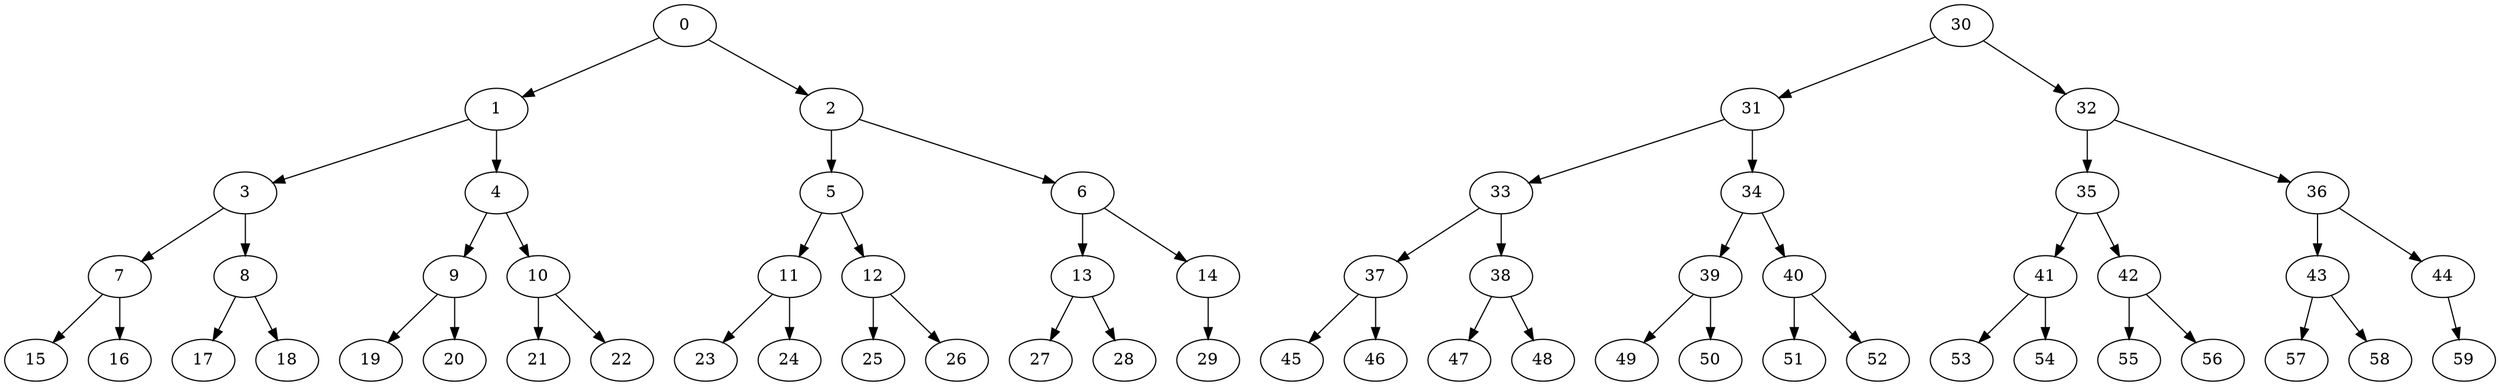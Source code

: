 strict digraph  {
0;
1;
2;
3;
4;
5;
6;
7;
8;
9;
10;
11;
12;
13;
14;
15;
16;
17;
18;
19;
20;
21;
22;
23;
24;
25;
26;
27;
28;
29;
30;
31;
32;
33;
34;
35;
36;
37;
38;
39;
40;
41;
42;
43;
44;
45;
46;
47;
48;
49;
50;
51;
52;
53;
54;
55;
56;
57;
58;
59;
0 -> 1;
0 -> 2;
1 -> 3;
1 -> 4;
2 -> 5;
2 -> 6;
3 -> 7;
3 -> 8;
4 -> 9;
4 -> 10;
5 -> 11;
5 -> 12;
6 -> 13;
6 -> 14;
7 -> 15;
7 -> 16;
8 -> 17;
8 -> 18;
9 -> 19;
9 -> 20;
10 -> 21;
10 -> 22;
11 -> 23;
11 -> 24;
12 -> 25;
12 -> 26;
13 -> 27;
13 -> 28;
14 -> 29;
30 -> 31;
30 -> 32;
31 -> 33;
31 -> 34;
32 -> 35;
32 -> 36;
33 -> 37;
33 -> 38;
34 -> 39;
34 -> 40;
35 -> 41;
35 -> 42;
36 -> 43;
36 -> 44;
37 -> 45;
37 -> 46;
38 -> 47;
38 -> 48;
39 -> 49;
39 -> 50;
40 -> 51;
40 -> 52;
41 -> 53;
41 -> 54;
42 -> 55;
42 -> 56;
43 -> 57;
43 -> 58;
44 -> 59;
}
